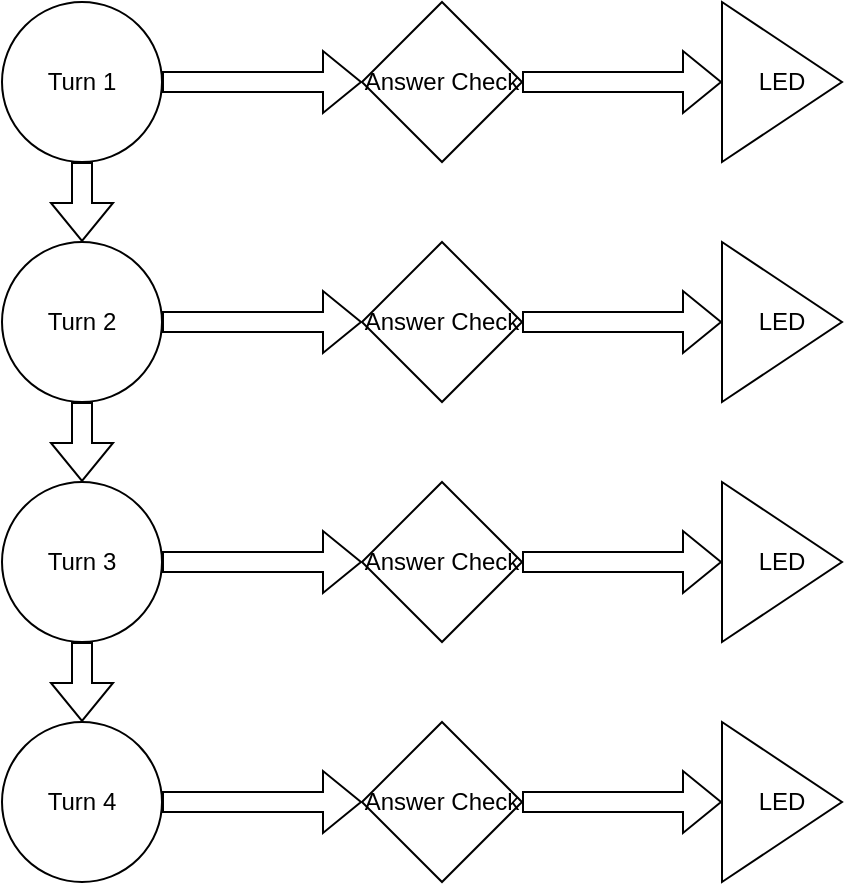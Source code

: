 <mxfile version="24.8.6">
  <diagram name="Page-1" id="wuveRHBHdWDXGLaZUDyk">
    <mxGraphModel dx="1434" dy="717" grid="1" gridSize="10" guides="1" tooltips="1" connect="1" arrows="1" fold="1" page="1" pageScale="1" pageWidth="850" pageHeight="1100" math="0" shadow="0">
      <root>
        <mxCell id="0" />
        <mxCell id="1" parent="0" />
        <mxCell id="lqkwX8YJIQoOypNb_ACt-1" value="Turn 1" style="ellipse;whiteSpace=wrap;html=1;aspect=fixed;" vertex="1" parent="1">
          <mxGeometry x="130" y="110" width="80" height="80" as="geometry" />
        </mxCell>
        <mxCell id="lqkwX8YJIQoOypNb_ACt-2" value="Turn 2" style="ellipse;whiteSpace=wrap;html=1;aspect=fixed;" vertex="1" parent="1">
          <mxGeometry x="130" y="230" width="80" height="80" as="geometry" />
        </mxCell>
        <mxCell id="lqkwX8YJIQoOypNb_ACt-3" value="" style="shape=flexArrow;endArrow=classic;html=1;rounded=0;exitX=0.5;exitY=1;exitDx=0;exitDy=0;entryX=0.5;entryY=0;entryDx=0;entryDy=0;" edge="1" parent="1" source="lqkwX8YJIQoOypNb_ACt-1" target="lqkwX8YJIQoOypNb_ACt-2">
          <mxGeometry width="50" height="50" relative="1" as="geometry">
            <mxPoint x="400" y="280" as="sourcePoint" />
            <mxPoint x="450" y="230" as="targetPoint" />
          </mxGeometry>
        </mxCell>
        <mxCell id="lqkwX8YJIQoOypNb_ACt-4" value="Turn 3" style="ellipse;whiteSpace=wrap;html=1;aspect=fixed;" vertex="1" parent="1">
          <mxGeometry x="130" y="350" width="80" height="80" as="geometry" />
        </mxCell>
        <mxCell id="lqkwX8YJIQoOypNb_ACt-5" value="" style="shape=flexArrow;endArrow=classic;html=1;rounded=0;exitX=0.5;exitY=1;exitDx=0;exitDy=0;entryX=0.5;entryY=0;entryDx=0;entryDy=0;" edge="1" parent="1" source="lqkwX8YJIQoOypNb_ACt-2" target="lqkwX8YJIQoOypNb_ACt-4">
          <mxGeometry width="50" height="50" relative="1" as="geometry">
            <mxPoint x="400" y="300" as="sourcePoint" />
            <mxPoint x="450" y="250" as="targetPoint" />
          </mxGeometry>
        </mxCell>
        <mxCell id="lqkwX8YJIQoOypNb_ACt-6" value="Turn 4" style="ellipse;whiteSpace=wrap;html=1;aspect=fixed;" vertex="1" parent="1">
          <mxGeometry x="130" y="470" width="80" height="80" as="geometry" />
        </mxCell>
        <mxCell id="lqkwX8YJIQoOypNb_ACt-7" value="" style="shape=flexArrow;endArrow=classic;html=1;rounded=0;exitX=0.5;exitY=1;exitDx=0;exitDy=0;entryX=0.5;entryY=0;entryDx=0;entryDy=0;" edge="1" parent="1" source="lqkwX8YJIQoOypNb_ACt-4" target="lqkwX8YJIQoOypNb_ACt-6">
          <mxGeometry width="50" height="50" relative="1" as="geometry">
            <mxPoint x="400" y="300" as="sourcePoint" />
            <mxPoint x="450" y="250" as="targetPoint" />
          </mxGeometry>
        </mxCell>
        <mxCell id="lqkwX8YJIQoOypNb_ACt-8" value="Answer Check" style="rhombus;whiteSpace=wrap;html=1;" vertex="1" parent="1">
          <mxGeometry x="310" y="110" width="80" height="80" as="geometry" />
        </mxCell>
        <mxCell id="lqkwX8YJIQoOypNb_ACt-9" value="" style="shape=flexArrow;endArrow=classic;html=1;rounded=0;exitX=1;exitY=0.5;exitDx=0;exitDy=0;entryX=0;entryY=0.5;entryDx=0;entryDy=0;" edge="1" parent="1" source="lqkwX8YJIQoOypNb_ACt-1" target="lqkwX8YJIQoOypNb_ACt-8">
          <mxGeometry width="50" height="50" relative="1" as="geometry">
            <mxPoint x="400" y="300" as="sourcePoint" />
            <mxPoint x="450" y="250" as="targetPoint" />
          </mxGeometry>
        </mxCell>
        <mxCell id="lqkwX8YJIQoOypNb_ACt-10" value="Answer Check" style="rhombus;whiteSpace=wrap;html=1;" vertex="1" parent="1">
          <mxGeometry x="310" y="230" width="80" height="80" as="geometry" />
        </mxCell>
        <mxCell id="lqkwX8YJIQoOypNb_ACt-11" value="" style="shape=flexArrow;endArrow=classic;html=1;rounded=0;exitX=1;exitY=0.5;exitDx=0;exitDy=0;entryX=0;entryY=0.5;entryDx=0;entryDy=0;" edge="1" parent="1" source="lqkwX8YJIQoOypNb_ACt-2" target="lqkwX8YJIQoOypNb_ACt-10">
          <mxGeometry width="50" height="50" relative="1" as="geometry">
            <mxPoint x="400" y="300" as="sourcePoint" />
            <mxPoint x="450" y="250" as="targetPoint" />
          </mxGeometry>
        </mxCell>
        <mxCell id="lqkwX8YJIQoOypNb_ACt-12" value="Answer Check" style="rhombus;whiteSpace=wrap;html=1;" vertex="1" parent="1">
          <mxGeometry x="310" y="350" width="80" height="80" as="geometry" />
        </mxCell>
        <mxCell id="lqkwX8YJIQoOypNb_ACt-13" value="" style="shape=flexArrow;endArrow=classic;html=1;rounded=0;exitX=1;exitY=0.5;exitDx=0;exitDy=0;" edge="1" parent="1" source="lqkwX8YJIQoOypNb_ACt-4">
          <mxGeometry width="50" height="50" relative="1" as="geometry">
            <mxPoint x="210" y="389.5" as="sourcePoint" />
            <mxPoint x="310" y="390" as="targetPoint" />
          </mxGeometry>
        </mxCell>
        <mxCell id="lqkwX8YJIQoOypNb_ACt-14" value="Answer Check" style="rhombus;whiteSpace=wrap;html=1;" vertex="1" parent="1">
          <mxGeometry x="310" y="470" width="80" height="80" as="geometry" />
        </mxCell>
        <mxCell id="lqkwX8YJIQoOypNb_ACt-15" value="" style="shape=flexArrow;endArrow=classic;html=1;rounded=0;entryX=0;entryY=0.5;entryDx=0;entryDy=0;exitX=1;exitY=0.5;exitDx=0;exitDy=0;" edge="1" parent="1" source="lqkwX8YJIQoOypNb_ACt-6" target="lqkwX8YJIQoOypNb_ACt-14">
          <mxGeometry width="50" height="50" relative="1" as="geometry">
            <mxPoint x="240" y="510" as="sourcePoint" />
            <mxPoint x="310" y="517" as="targetPoint" />
          </mxGeometry>
        </mxCell>
        <mxCell id="lqkwX8YJIQoOypNb_ACt-18" value="LED" style="triangle;whiteSpace=wrap;html=1;" vertex="1" parent="1">
          <mxGeometry x="490" y="110" width="60" height="80" as="geometry" />
        </mxCell>
        <mxCell id="lqkwX8YJIQoOypNb_ACt-19" value="" style="shape=flexArrow;endArrow=classic;html=1;rounded=0;exitX=1;exitY=0.5;exitDx=0;exitDy=0;entryX=0;entryY=0.5;entryDx=0;entryDy=0;" edge="1" parent="1" source="lqkwX8YJIQoOypNb_ACt-8" target="lqkwX8YJIQoOypNb_ACt-18">
          <mxGeometry width="50" height="50" relative="1" as="geometry">
            <mxPoint x="450" y="350" as="sourcePoint" />
            <mxPoint x="500" y="300" as="targetPoint" />
          </mxGeometry>
        </mxCell>
        <mxCell id="lqkwX8YJIQoOypNb_ACt-20" value="LED" style="triangle;whiteSpace=wrap;html=1;" vertex="1" parent="1">
          <mxGeometry x="490" y="230" width="60" height="80" as="geometry" />
        </mxCell>
        <mxCell id="lqkwX8YJIQoOypNb_ACt-21" value="LED" style="triangle;whiteSpace=wrap;html=1;" vertex="1" parent="1">
          <mxGeometry x="490" y="350" width="60" height="80" as="geometry" />
        </mxCell>
        <mxCell id="lqkwX8YJIQoOypNb_ACt-22" value="LED" style="triangle;whiteSpace=wrap;html=1;" vertex="1" parent="1">
          <mxGeometry x="490" y="470" width="60" height="80" as="geometry" />
        </mxCell>
        <mxCell id="lqkwX8YJIQoOypNb_ACt-23" value="" style="shape=flexArrow;endArrow=classic;html=1;rounded=0;exitX=1;exitY=0.5;exitDx=0;exitDy=0;entryX=0;entryY=0.5;entryDx=0;entryDy=0;" edge="1" parent="1" source="lqkwX8YJIQoOypNb_ACt-10" target="lqkwX8YJIQoOypNb_ACt-20">
          <mxGeometry width="50" height="50" relative="1" as="geometry">
            <mxPoint x="420" y="330" as="sourcePoint" />
            <mxPoint x="470" y="280" as="targetPoint" />
          </mxGeometry>
        </mxCell>
        <mxCell id="lqkwX8YJIQoOypNb_ACt-24" value="" style="shape=flexArrow;endArrow=classic;html=1;rounded=0;exitX=1;exitY=0.5;exitDx=0;exitDy=0;entryX=0;entryY=0.5;entryDx=0;entryDy=0;" edge="1" parent="1" source="lqkwX8YJIQoOypNb_ACt-12" target="lqkwX8YJIQoOypNb_ACt-21">
          <mxGeometry width="50" height="50" relative="1" as="geometry">
            <mxPoint x="380" y="445" as="sourcePoint" />
            <mxPoint x="490" y="335" as="targetPoint" />
          </mxGeometry>
        </mxCell>
        <mxCell id="lqkwX8YJIQoOypNb_ACt-25" value="" style="shape=flexArrow;endArrow=classic;html=1;rounded=0;exitX=1;exitY=0.5;exitDx=0;exitDy=0;entryX=0;entryY=0.5;entryDx=0;entryDy=0;" edge="1" parent="1" source="lqkwX8YJIQoOypNb_ACt-14" target="lqkwX8YJIQoOypNb_ACt-22">
          <mxGeometry width="50" height="50" relative="1" as="geometry">
            <mxPoint x="400" y="400" as="sourcePoint" />
            <mxPoint x="500" y="400" as="targetPoint" />
          </mxGeometry>
        </mxCell>
      </root>
    </mxGraphModel>
  </diagram>
</mxfile>
